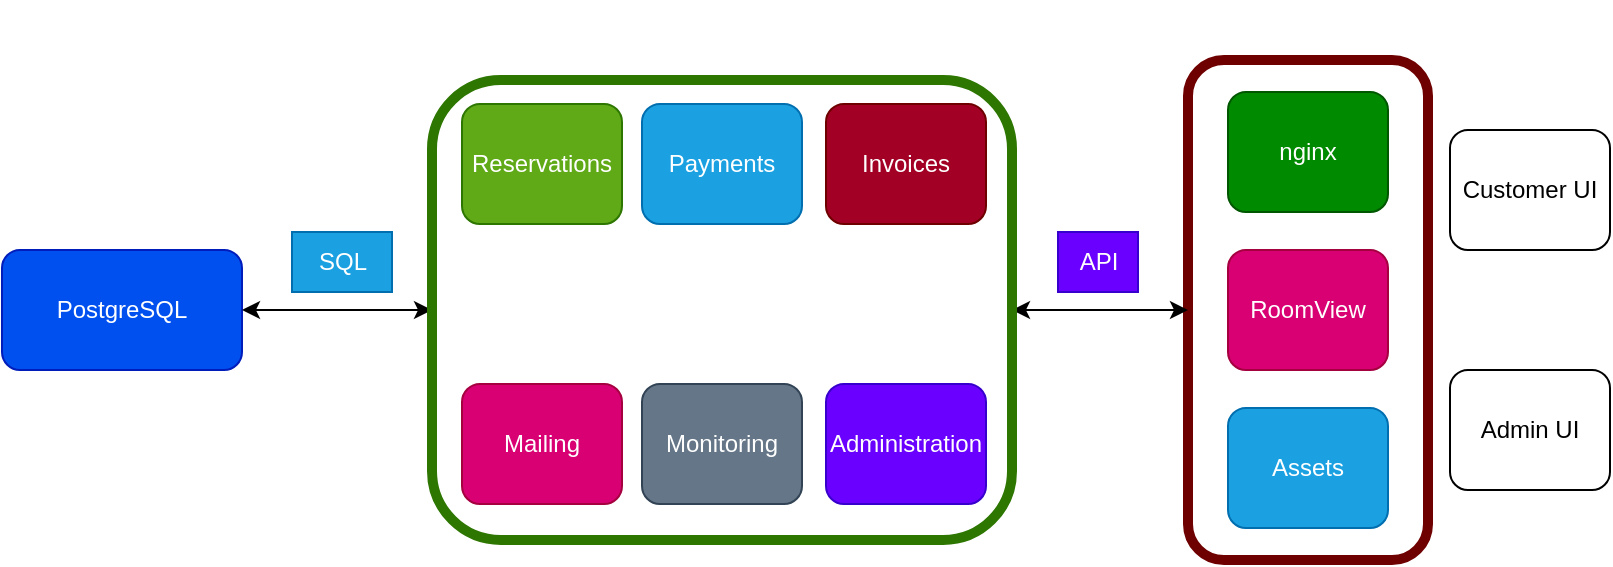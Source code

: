 <mxfile>
    <diagram id="O9MOO5vr81y1uxXif_JS" name="HLD">
        <mxGraphModel dx="1033" dy="635" grid="1" gridSize="10" guides="1" tooltips="1" connect="1" arrows="1" fold="1" page="1" pageScale="1" pageWidth="1169" pageHeight="827" background="none" math="0" shadow="0">
            <root>
                <mxCell id="0"/>
                <mxCell id="1" parent="0"/>
                <mxCell id="2" value="" style="rounded=1;whiteSpace=wrap;html=1;fillColor=none;fontColor=#ffffff;strokeColor=#6F0000;strokeWidth=5;" vertex="1" parent="1">
                    <mxGeometry x="759" y="304" width="120" height="250" as="geometry"/>
                </mxCell>
                <mxCell id="3" value="PostgreSQL" style="rounded=1;whiteSpace=wrap;html=1;fillColor=#0050ef;fontColor=#ffffff;strokeColor=#001DBC;" vertex="1" parent="1">
                    <mxGeometry x="166" y="399" width="120" height="60" as="geometry"/>
                </mxCell>
                <mxCell id="7" value="API" style="text;html=1;align=center;verticalAlign=middle;resizable=0;points=[];autosize=1;strokeColor=#3700CC;fillColor=#6a00ff;rotation=0;fontColor=#ffffff;" vertex="1" parent="1">
                    <mxGeometry x="694" y="390" width="40" height="30" as="geometry"/>
                </mxCell>
                <mxCell id="9" style="edgeStyle=none;html=1;exitX=1;exitY=0.5;exitDx=0;exitDy=0;entryX=0;entryY=0.5;entryDx=0;entryDy=0;startArrow=classic;startFill=1;" edge="1" parent="1" source="8" target="2">
                    <mxGeometry relative="1" as="geometry"/>
                </mxCell>
                <mxCell id="10" style="edgeStyle=none;html=1;exitX=0;exitY=0.5;exitDx=0;exitDy=0;entryX=1;entryY=0.5;entryDx=0;entryDy=0;startArrow=classic;startFill=1;" edge="1" parent="1" source="8" target="3">
                    <mxGeometry relative="1" as="geometry"/>
                </mxCell>
                <mxCell id="8" value="" style="rounded=1;whiteSpace=wrap;html=1;fillColor=none;fontColor=#ffffff;strokeColor=#2D7600;strokeWidth=5;" vertex="1" parent="1">
                    <mxGeometry x="381" y="314" width="290" height="230" as="geometry"/>
                </mxCell>
                <mxCell id="11" value="SQL" style="text;html=1;align=center;verticalAlign=middle;resizable=0;points=[];autosize=1;strokeColor=#006EAF;fillColor=#1ba1e2;rotation=0;fontColor=#ffffff;" vertex="1" parent="1">
                    <mxGeometry x="311" y="390" width="50" height="30" as="geometry"/>
                </mxCell>
                <mxCell id="12" value="Mailing" style="rounded=1;whiteSpace=wrap;html=1;fillColor=#d80073;fontColor=#ffffff;strokeColor=#A50040;" vertex="1" parent="1">
                    <mxGeometry x="396" y="466" width="80" height="60" as="geometry"/>
                </mxCell>
                <mxCell id="13" value="Payments" style="rounded=1;whiteSpace=wrap;html=1;fillColor=#1ba1e2;fontColor=#ffffff;strokeColor=#006EAF;" vertex="1" parent="1">
                    <mxGeometry x="486" y="326" width="80" height="60" as="geometry"/>
                </mxCell>
                <mxCell id="16" value="Invoices" style="rounded=1;whiteSpace=wrap;html=1;fillColor=#a20025;fontColor=#ffffff;strokeColor=#6F0000;" vertex="1" parent="1">
                    <mxGeometry x="578" y="326" width="80" height="60" as="geometry"/>
                </mxCell>
                <mxCell id="18" value="Monitoring" style="rounded=1;whiteSpace=wrap;html=1;fillColor=#647687;fontColor=#ffffff;strokeColor=#314354;" vertex="1" parent="1">
                    <mxGeometry x="486" y="466" width="80" height="60" as="geometry"/>
                </mxCell>
                <mxCell id="20" value="Customer UI" style="rounded=1;whiteSpace=wrap;html=1;" vertex="1" parent="1">
                    <mxGeometry x="890" y="339" width="80" height="60" as="geometry"/>
                </mxCell>
                <mxCell id="22" value="Admin UI" style="rounded=1;whiteSpace=wrap;html=1;" vertex="1" parent="1">
                    <mxGeometry x="890" y="459" width="80" height="60" as="geometry"/>
                </mxCell>
                <mxCell id="31" value="Reservations" style="rounded=1;whiteSpace=wrap;html=1;fillColor=#60a917;fontColor=#ffffff;strokeColor=#2D7600;" vertex="1" parent="1">
                    <mxGeometry x="396" y="326" width="80" height="60" as="geometry"/>
                </mxCell>
                <mxCell id="34" value="&lt;b&gt;&lt;font style=&quot;font-size: 13px;&quot;&gt;Backend&lt;/font&gt;&lt;/b&gt;" style="text;html=1;align=center;verticalAlign=middle;resizable=0;points=[];autosize=1;fontColor=#FFFFFF;" vertex="1" parent="1">
                    <mxGeometry x="486" y="284" width="80" height="30" as="geometry"/>
                </mxCell>
                <mxCell id="35" value="&lt;b&gt;&lt;font style=&quot;font-size: 13px;&quot;&gt;Frontend&lt;/font&gt;&lt;/b&gt;" style="text;html=1;align=center;verticalAlign=middle;resizable=0;points=[];autosize=1;strokeColor=none;fillColor=none;fontColor=#FFFFFF;" vertex="1" parent="1">
                    <mxGeometry x="779" y="274" width="80" height="30" as="geometry"/>
                </mxCell>
                <mxCell id="36" value="Assets" style="rounded=1;whiteSpace=wrap;html=1;fillColor=#1ba1e2;fontColor=#ffffff;strokeColor=#006EAF;" vertex="1" parent="1">
                    <mxGeometry x="779" y="478" width="80" height="60" as="geometry"/>
                </mxCell>
                <mxCell id="37" value="nginx" style="rounded=1;whiteSpace=wrap;html=1;fillColor=#008a00;fontColor=#ffffff;strokeColor=#005700;" vertex="1" parent="1">
                    <mxGeometry x="779" y="320" width="80" height="60" as="geometry"/>
                </mxCell>
                <mxCell id="39" value="Administration" style="rounded=1;whiteSpace=wrap;html=1;fillColor=#6a00ff;fontColor=#ffffff;strokeColor=#3700CC;" vertex="1" parent="1">
                    <mxGeometry x="578" y="466" width="80" height="60" as="geometry"/>
                </mxCell>
                <mxCell id="40" value="RoomView" style="rounded=1;whiteSpace=wrap;html=1;fillColor=#d80073;fontColor=#ffffff;strokeColor=#A50040;" vertex="1" parent="1">
                    <mxGeometry x="779" y="399" width="80" height="60" as="geometry"/>
                </mxCell>
            </root>
        </mxGraphModel>
    </diagram>
</mxfile>